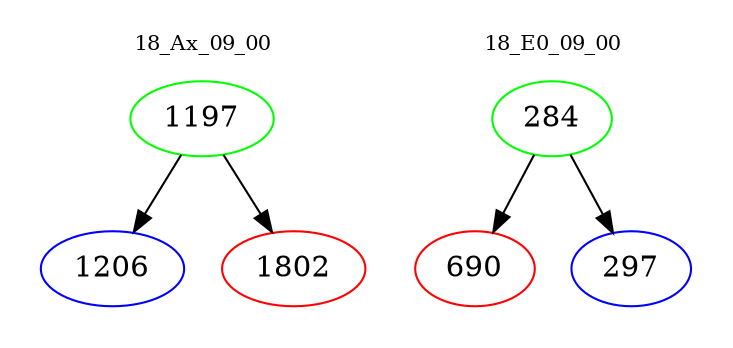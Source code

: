 digraph{
subgraph cluster_0 {
color = white
label = "18_Ax_09_00";
fontsize=10;
T0_1197 [label="1197", color="green"]
T0_1197 -> T0_1206 [color="black"]
T0_1206 [label="1206", color="blue"]
T0_1197 -> T0_1802 [color="black"]
T0_1802 [label="1802", color="red"]
}
subgraph cluster_1 {
color = white
label = "18_E0_09_00";
fontsize=10;
T1_284 [label="284", color="green"]
T1_284 -> T1_690 [color="black"]
T1_690 [label="690", color="red"]
T1_284 -> T1_297 [color="black"]
T1_297 [label="297", color="blue"]
}
}
